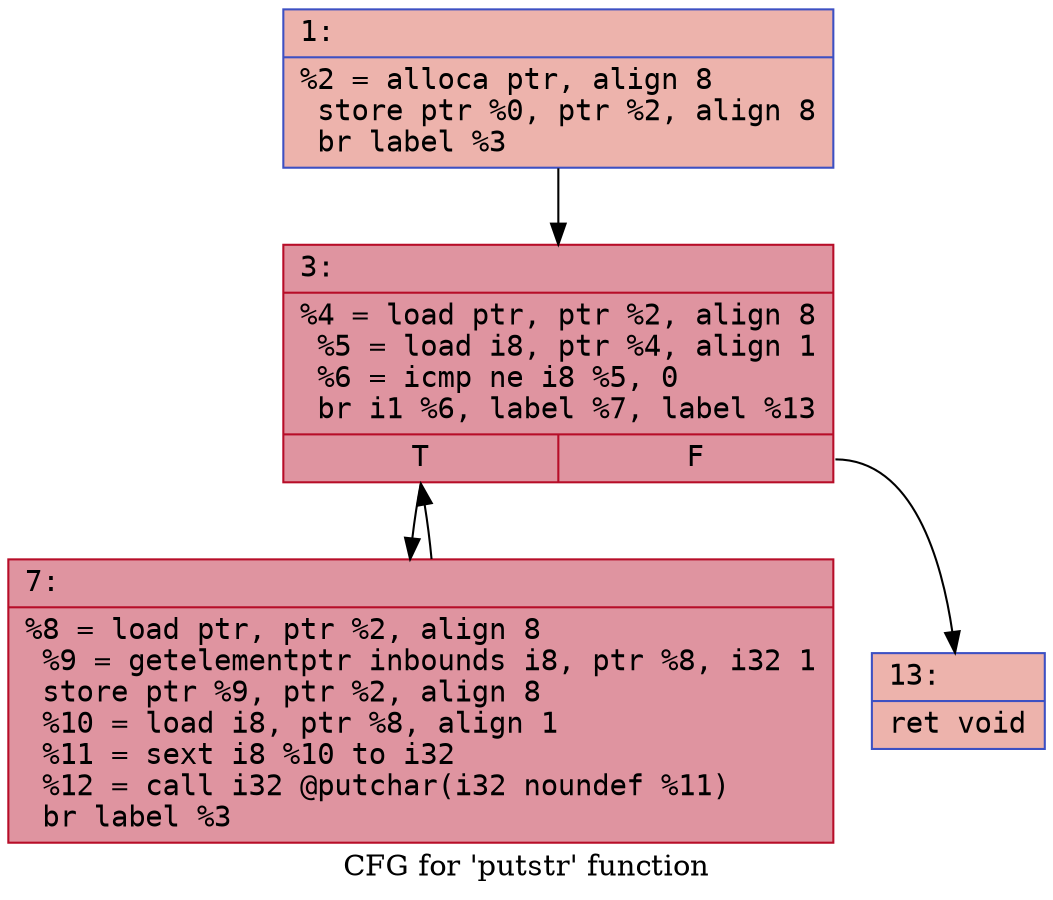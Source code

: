 digraph "CFG for 'putstr' function" {
	label="CFG for 'putstr' function";

	Node0x600000306ee0 [shape=record,color="#3d50c3ff", style=filled, fillcolor="#d6524470" fontname="Courier",label="{1:\l|  %2 = alloca ptr, align 8\l  store ptr %0, ptr %2, align 8\l  br label %3\l}"];
	Node0x600000306ee0 -> Node0x600000306f30[tooltip="1 -> 3\nProbability 100.00%" ];
	Node0x600000306f30 [shape=record,color="#b70d28ff", style=filled, fillcolor="#b70d2870" fontname="Courier",label="{3:\l|  %4 = load ptr, ptr %2, align 8\l  %5 = load i8, ptr %4, align 1\l  %6 = icmp ne i8 %5, 0\l  br i1 %6, label %7, label %13\l|{<s0>T|<s1>F}}"];
	Node0x600000306f30:s0 -> Node0x600000306f80[tooltip="3 -> 7\nProbability 96.88%" ];
	Node0x600000306f30:s1 -> Node0x600000306fd0[tooltip="3 -> 13\nProbability 3.12%" ];
	Node0x600000306f80 [shape=record,color="#b70d28ff", style=filled, fillcolor="#b70d2870" fontname="Courier",label="{7:\l|  %8 = load ptr, ptr %2, align 8\l  %9 = getelementptr inbounds i8, ptr %8, i32 1\l  store ptr %9, ptr %2, align 8\l  %10 = load i8, ptr %8, align 1\l  %11 = sext i8 %10 to i32\l  %12 = call i32 @putchar(i32 noundef %11)\l  br label %3\l}"];
	Node0x600000306f80 -> Node0x600000306f30[tooltip="7 -> 3\nProbability 100.00%" ];
	Node0x600000306fd0 [shape=record,color="#3d50c3ff", style=filled, fillcolor="#d6524470" fontname="Courier",label="{13:\l|  ret void\l}"];
}
